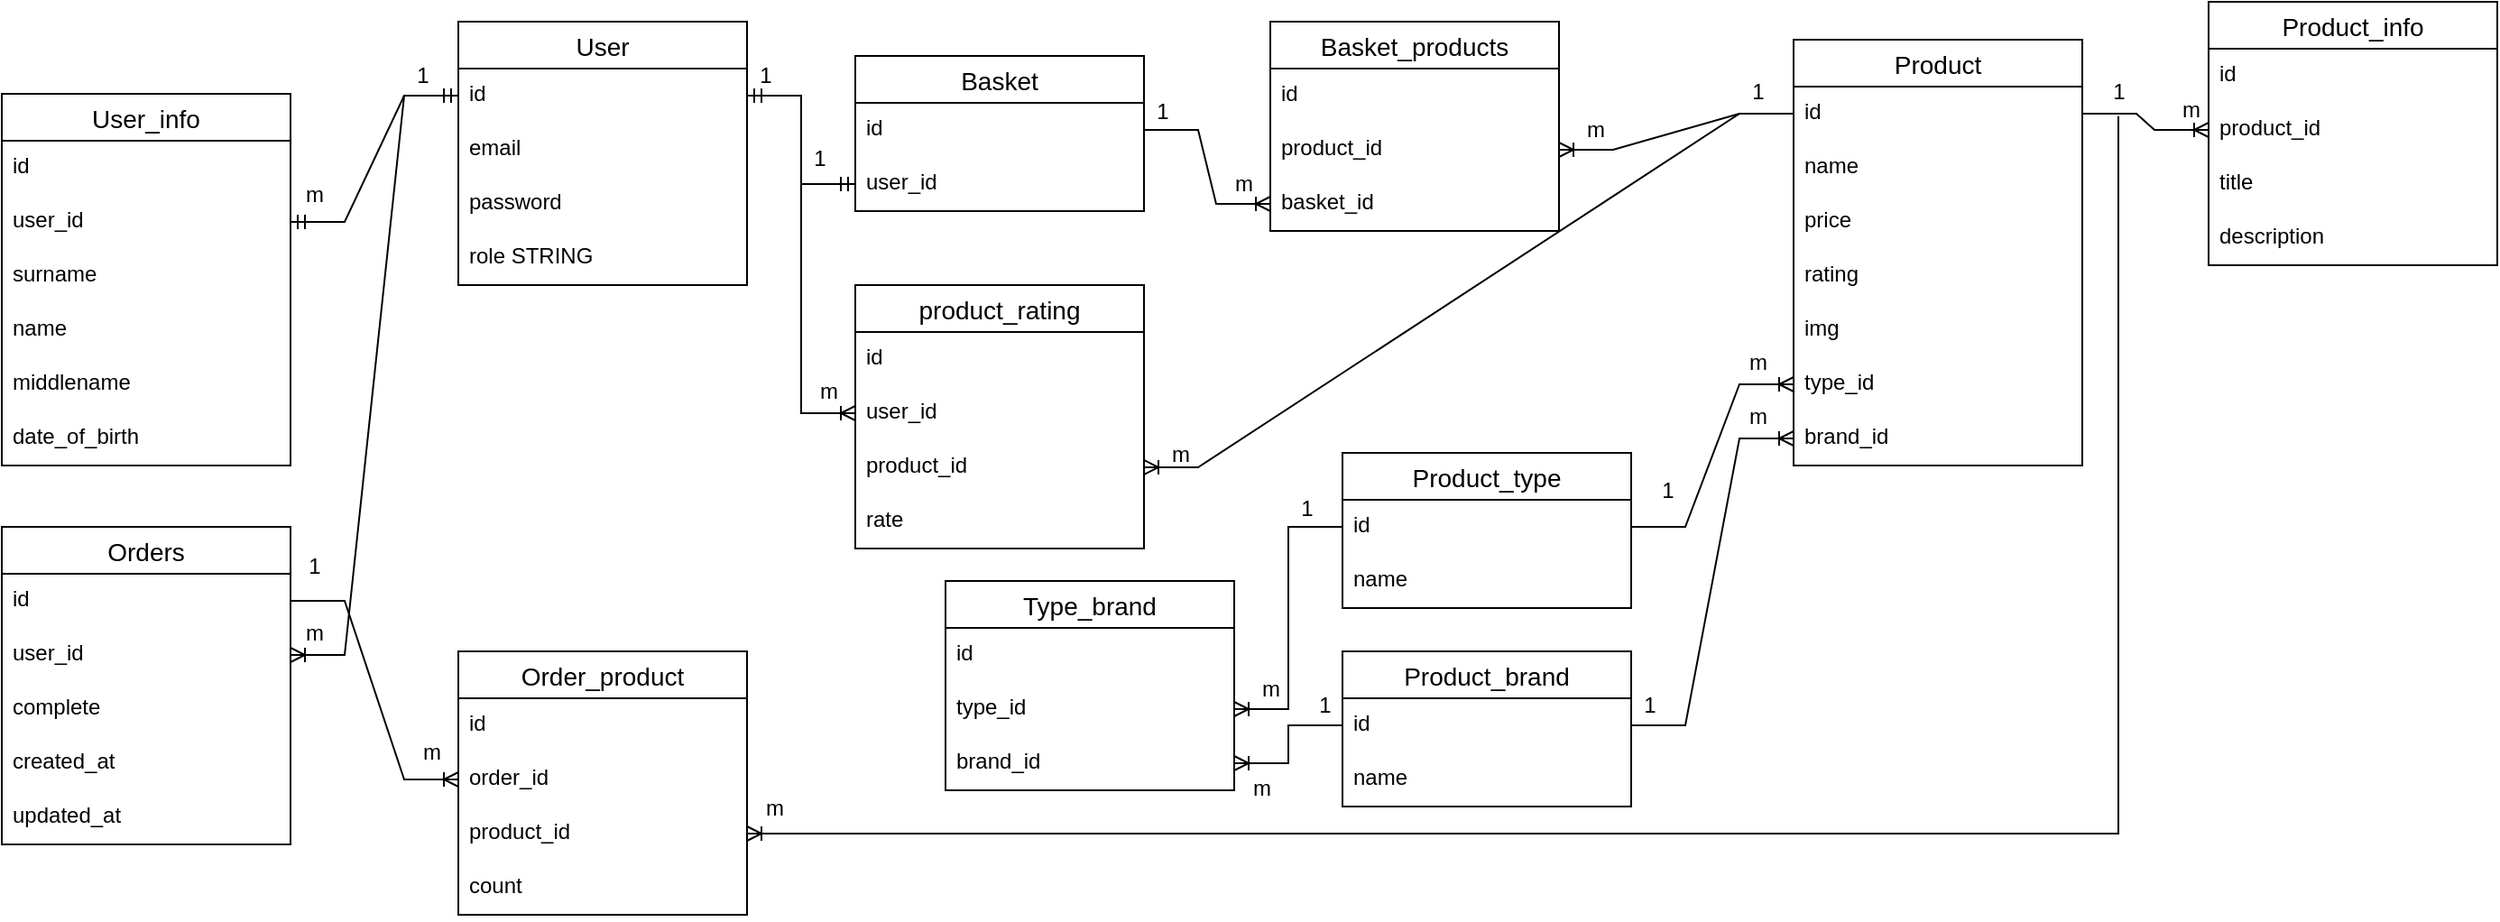 <mxfile version="17.4.6" type="device"><diagram id="tM6rssT6y94i189E1fpk" name="Page-1"><mxGraphModel dx="2957" dy="1020" grid="1" gridSize="10" guides="1" tooltips="1" connect="1" arrows="1" fold="1" page="1" pageScale="1" pageWidth="827" pageHeight="1169" math="0" shadow="0"><root><mxCell id="0"/><mxCell id="1" parent="0"/><mxCell id="5HZi49Cuq9s7nldwOiMl-1" value="User" style="swimlane;fontStyle=0;childLayout=stackLayout;horizontal=1;startSize=26;horizontalStack=0;resizeParent=1;resizeParentMax=0;resizeLast=0;collapsible=1;marginBottom=0;align=center;fontSize=14;" parent="1" vertex="1"><mxGeometry x="-160" y="120" width="160" height="146" as="geometry"/></mxCell><mxCell id="5HZi49Cuq9s7nldwOiMl-2" value="id" style="text;strokeColor=none;fillColor=none;spacingLeft=4;spacingRight=4;overflow=hidden;rotatable=0;points=[[0,0.5],[1,0.5]];portConstraint=eastwest;fontSize=12;" parent="5HZi49Cuq9s7nldwOiMl-1" vertex="1"><mxGeometry y="26" width="160" height="30" as="geometry"/></mxCell><mxCell id="5HZi49Cuq9s7nldwOiMl-3" value="email" style="text;strokeColor=none;fillColor=none;spacingLeft=4;spacingRight=4;overflow=hidden;rotatable=0;points=[[0,0.5],[1,0.5]];portConstraint=eastwest;fontSize=12;" parent="5HZi49Cuq9s7nldwOiMl-1" vertex="1"><mxGeometry y="56" width="160" height="30" as="geometry"/></mxCell><mxCell id="5HZi49Cuq9s7nldwOiMl-5" value="password" style="text;strokeColor=none;fillColor=none;spacingLeft=4;spacingRight=4;overflow=hidden;rotatable=0;points=[[0,0.5],[1,0.5]];portConstraint=eastwest;fontSize=12;" parent="5HZi49Cuq9s7nldwOiMl-1" vertex="1"><mxGeometry y="86" width="160" height="30" as="geometry"/></mxCell><mxCell id="5HZi49Cuq9s7nldwOiMl-4" value="role STRING" style="text;strokeColor=none;fillColor=none;spacingLeft=4;spacingRight=4;overflow=hidden;rotatable=0;points=[[0,0.5],[1,0.5]];portConstraint=eastwest;fontSize=12;" parent="5HZi49Cuq9s7nldwOiMl-1" vertex="1"><mxGeometry y="116" width="160" height="30" as="geometry"/></mxCell><mxCell id="5HZi49Cuq9s7nldwOiMl-6" value="Basket" style="swimlane;fontStyle=0;childLayout=stackLayout;horizontal=1;startSize=26;horizontalStack=0;resizeParent=1;resizeParentMax=0;resizeLast=0;collapsible=1;marginBottom=0;align=center;fontSize=14;" parent="1" vertex="1"><mxGeometry x="60" y="139" width="160" height="86" as="geometry"/></mxCell><mxCell id="5HZi49Cuq9s7nldwOiMl-7" value="id" style="text;strokeColor=none;fillColor=none;spacingLeft=4;spacingRight=4;overflow=hidden;rotatable=0;points=[[0,0.5],[1,0.5]];portConstraint=eastwest;fontSize=12;" parent="5HZi49Cuq9s7nldwOiMl-6" vertex="1"><mxGeometry y="26" width="160" height="30" as="geometry"/></mxCell><mxCell id="5HZi49Cuq9s7nldwOiMl-8" value="user_id" style="text;strokeColor=none;fillColor=none;spacingLeft=4;spacingRight=4;overflow=hidden;rotatable=0;points=[[0,0.5],[1,0.5]];portConstraint=eastwest;fontSize=12;" parent="5HZi49Cuq9s7nldwOiMl-6" vertex="1"><mxGeometry y="56" width="160" height="30" as="geometry"/></mxCell><mxCell id="5HZi49Cuq9s7nldwOiMl-10" value="" style="edgeStyle=entityRelationEdgeStyle;fontSize=12;html=1;endArrow=ERmandOne;startArrow=ERmandOne;rounded=0;" parent="1" source="5HZi49Cuq9s7nldwOiMl-2" target="5HZi49Cuq9s7nldwOiMl-8" edge="1"><mxGeometry width="100" height="100" relative="1" as="geometry"><mxPoint x="360" y="370" as="sourcePoint"/><mxPoint x="460" y="270" as="targetPoint"/></mxGeometry></mxCell><mxCell id="5HZi49Cuq9s7nldwOiMl-11" value="1" style="text;html=1;align=center;verticalAlign=middle;resizable=0;points=[];autosize=1;strokeColor=none;fillColor=none;" parent="1" vertex="1"><mxGeometry y="140" width="20" height="20" as="geometry"/></mxCell><mxCell id="5HZi49Cuq9s7nldwOiMl-12" value="1" style="text;html=1;align=center;verticalAlign=middle;resizable=0;points=[];autosize=1;strokeColor=none;fillColor=none;" parent="1" vertex="1"><mxGeometry x="30" y="186" width="20" height="20" as="geometry"/></mxCell><mxCell id="5HZi49Cuq9s7nldwOiMl-13" value="Product" style="swimlane;fontStyle=0;childLayout=stackLayout;horizontal=1;startSize=26;horizontalStack=0;resizeParent=1;resizeParentMax=0;resizeLast=0;collapsible=1;marginBottom=0;align=center;fontSize=14;" parent="1" vertex="1"><mxGeometry x="580" y="130" width="160" height="236" as="geometry"/></mxCell><mxCell id="5HZi49Cuq9s7nldwOiMl-14" value="id" style="text;strokeColor=none;fillColor=none;spacingLeft=4;spacingRight=4;overflow=hidden;rotatable=0;points=[[0,0.5],[1,0.5]];portConstraint=eastwest;fontSize=12;" parent="5HZi49Cuq9s7nldwOiMl-13" vertex="1"><mxGeometry y="26" width="160" height="30" as="geometry"/></mxCell><mxCell id="5HZi49Cuq9s7nldwOiMl-15" value="name" style="text;strokeColor=none;fillColor=none;spacingLeft=4;spacingRight=4;overflow=hidden;rotatable=0;points=[[0,0.5],[1,0.5]];portConstraint=eastwest;fontSize=12;" parent="5HZi49Cuq9s7nldwOiMl-13" vertex="1"><mxGeometry y="56" width="160" height="30" as="geometry"/></mxCell><mxCell id="5HZi49Cuq9s7nldwOiMl-16" value="price" style="text;strokeColor=none;fillColor=none;spacingLeft=4;spacingRight=4;overflow=hidden;rotatable=0;points=[[0,0.5],[1,0.5]];portConstraint=eastwest;fontSize=12;" parent="5HZi49Cuq9s7nldwOiMl-13" vertex="1"><mxGeometry y="86" width="160" height="30" as="geometry"/></mxCell><mxCell id="5HZi49Cuq9s7nldwOiMl-75" value="rating" style="text;strokeColor=none;fillColor=none;spacingLeft=4;spacingRight=4;overflow=hidden;rotatable=0;points=[[0,0.5],[1,0.5]];portConstraint=eastwest;fontSize=12;" parent="5HZi49Cuq9s7nldwOiMl-13" vertex="1"><mxGeometry y="116" width="160" height="30" as="geometry"/></mxCell><mxCell id="5HZi49Cuq9s7nldwOiMl-18" value="img" style="text;strokeColor=none;fillColor=none;spacingLeft=4;spacingRight=4;overflow=hidden;rotatable=0;points=[[0,0.5],[1,0.5]];portConstraint=eastwest;fontSize=12;" parent="5HZi49Cuq9s7nldwOiMl-13" vertex="1"><mxGeometry y="146" width="160" height="30" as="geometry"/></mxCell><mxCell id="5HZi49Cuq9s7nldwOiMl-19" value="type_id" style="text;strokeColor=none;fillColor=none;spacingLeft=4;spacingRight=4;overflow=hidden;rotatable=0;points=[[0,0.5],[1,0.5]];portConstraint=eastwest;fontSize=12;" parent="5HZi49Cuq9s7nldwOiMl-13" vertex="1"><mxGeometry y="176" width="160" height="30" as="geometry"/></mxCell><mxCell id="5HZi49Cuq9s7nldwOiMl-20" value="brand_id" style="text;strokeColor=none;fillColor=none;spacingLeft=4;spacingRight=4;overflow=hidden;rotatable=0;points=[[0,0.5],[1,0.5]];portConstraint=eastwest;fontSize=12;" parent="5HZi49Cuq9s7nldwOiMl-13" vertex="1"><mxGeometry y="206" width="160" height="30" as="geometry"/></mxCell><mxCell id="5HZi49Cuq9s7nldwOiMl-21" value="Product_type" style="swimlane;fontStyle=0;childLayout=stackLayout;horizontal=1;startSize=26;horizontalStack=0;resizeParent=1;resizeParentMax=0;resizeLast=0;collapsible=1;marginBottom=0;align=center;fontSize=14;" parent="1" vertex="1"><mxGeometry x="330" y="359" width="160" height="86" as="geometry"/></mxCell><mxCell id="5HZi49Cuq9s7nldwOiMl-22" value="id" style="text;strokeColor=none;fillColor=none;spacingLeft=4;spacingRight=4;overflow=hidden;rotatable=0;points=[[0,0.5],[1,0.5]];portConstraint=eastwest;fontSize=12;" parent="5HZi49Cuq9s7nldwOiMl-21" vertex="1"><mxGeometry y="26" width="160" height="30" as="geometry"/></mxCell><mxCell id="5HZi49Cuq9s7nldwOiMl-23" value="name" style="text;strokeColor=none;fillColor=none;spacingLeft=4;spacingRight=4;overflow=hidden;rotatable=0;points=[[0,0.5],[1,0.5]];portConstraint=eastwest;fontSize=12;" parent="5HZi49Cuq9s7nldwOiMl-21" vertex="1"><mxGeometry y="56" width="160" height="30" as="geometry"/></mxCell><mxCell id="5HZi49Cuq9s7nldwOiMl-25" value="Product_brand" style="swimlane;fontStyle=0;childLayout=stackLayout;horizontal=1;startSize=26;horizontalStack=0;resizeParent=1;resizeParentMax=0;resizeLast=0;collapsible=1;marginBottom=0;align=center;fontSize=14;" parent="1" vertex="1"><mxGeometry x="330" y="469" width="160" height="86" as="geometry"/></mxCell><mxCell id="5HZi49Cuq9s7nldwOiMl-26" value="id" style="text;strokeColor=none;fillColor=none;spacingLeft=4;spacingRight=4;overflow=hidden;rotatable=0;points=[[0,0.5],[1,0.5]];portConstraint=eastwest;fontSize=12;" parent="5HZi49Cuq9s7nldwOiMl-25" vertex="1"><mxGeometry y="26" width="160" height="30" as="geometry"/></mxCell><mxCell id="5HZi49Cuq9s7nldwOiMl-27" value="name" style="text;strokeColor=none;fillColor=none;spacingLeft=4;spacingRight=4;overflow=hidden;rotatable=0;points=[[0,0.5],[1,0.5]];portConstraint=eastwest;fontSize=12;" parent="5HZi49Cuq9s7nldwOiMl-25" vertex="1"><mxGeometry y="56" width="160" height="30" as="geometry"/></mxCell><mxCell id="5HZi49Cuq9s7nldwOiMl-29" value="" style="edgeStyle=entityRelationEdgeStyle;fontSize=12;html=1;endArrow=ERoneToMany;rounded=0;exitX=1;exitY=0.5;exitDx=0;exitDy=0;entryX=0;entryY=0.5;entryDx=0;entryDy=0;" parent="1" source="5HZi49Cuq9s7nldwOiMl-22" target="5HZi49Cuq9s7nldwOiMl-19" edge="1"><mxGeometry width="100" height="100" relative="1" as="geometry"><mxPoint x="390" y="375" as="sourcePoint"/><mxPoint x="490" y="275" as="targetPoint"/></mxGeometry></mxCell><mxCell id="5HZi49Cuq9s7nldwOiMl-30" value="" style="edgeStyle=entityRelationEdgeStyle;fontSize=12;html=1;endArrow=ERoneToMany;rounded=0;exitX=1;exitY=0.5;exitDx=0;exitDy=0;entryX=0;entryY=0.5;entryDx=0;entryDy=0;" parent="1" source="5HZi49Cuq9s7nldwOiMl-26" target="5HZi49Cuq9s7nldwOiMl-20" edge="1"><mxGeometry width="100" height="100" relative="1" as="geometry"><mxPoint x="550" y="673" as="sourcePoint"/><mxPoint x="650" y="573" as="targetPoint"/></mxGeometry></mxCell><mxCell id="5HZi49Cuq9s7nldwOiMl-31" value="1" style="text;html=1;align=center;verticalAlign=middle;resizable=0;points=[];autosize=1;strokeColor=none;fillColor=none;" parent="1" vertex="1"><mxGeometry x="500" y="370" width="20" height="20" as="geometry"/></mxCell><mxCell id="5HZi49Cuq9s7nldwOiMl-32" value="m" style="text;html=1;align=center;verticalAlign=middle;resizable=0;points=[];autosize=1;strokeColor=none;fillColor=none;" parent="1" vertex="1"><mxGeometry x="545" y="299" width="30" height="20" as="geometry"/></mxCell><mxCell id="5HZi49Cuq9s7nldwOiMl-33" value="1" style="text;html=1;align=center;verticalAlign=middle;resizable=0;points=[];autosize=1;strokeColor=none;fillColor=none;" parent="1" vertex="1"><mxGeometry x="490" y="489" width="20" height="20" as="geometry"/></mxCell><mxCell id="5HZi49Cuq9s7nldwOiMl-34" value="m" style="text;html=1;align=center;verticalAlign=middle;resizable=0;points=[];autosize=1;strokeColor=none;fillColor=none;" parent="1" vertex="1"><mxGeometry x="545" y="329" width="30" height="20" as="geometry"/></mxCell><mxCell id="5HZi49Cuq9s7nldwOiMl-35" value="Product_info" style="swimlane;fontStyle=0;childLayout=stackLayout;horizontal=1;startSize=26;horizontalStack=0;resizeParent=1;resizeParentMax=0;resizeLast=0;collapsible=1;marginBottom=0;align=center;fontSize=14;" parent="1" vertex="1"><mxGeometry x="810" y="109" width="160" height="146" as="geometry"/></mxCell><mxCell id="5HZi49Cuq9s7nldwOiMl-36" value="id" style="text;strokeColor=none;fillColor=none;spacingLeft=4;spacingRight=4;overflow=hidden;rotatable=0;points=[[0,0.5],[1,0.5]];portConstraint=eastwest;fontSize=12;" parent="5HZi49Cuq9s7nldwOiMl-35" vertex="1"><mxGeometry y="26" width="160" height="30" as="geometry"/></mxCell><mxCell id="5HZi49Cuq9s7nldwOiMl-37" value="product_id" style="text;strokeColor=none;fillColor=none;spacingLeft=4;spacingRight=4;overflow=hidden;rotatable=0;points=[[0,0.5],[1,0.5]];portConstraint=eastwest;fontSize=12;" parent="5HZi49Cuq9s7nldwOiMl-35" vertex="1"><mxGeometry y="56" width="160" height="30" as="geometry"/></mxCell><mxCell id="5HZi49Cuq9s7nldwOiMl-38" value="title" style="text;strokeColor=none;fillColor=none;spacingLeft=4;spacingRight=4;overflow=hidden;rotatable=0;points=[[0,0.5],[1,0.5]];portConstraint=eastwest;fontSize=12;" parent="5HZi49Cuq9s7nldwOiMl-35" vertex="1"><mxGeometry y="86" width="160" height="30" as="geometry"/></mxCell><mxCell id="5HZi49Cuq9s7nldwOiMl-40" value="description" style="text;strokeColor=none;fillColor=none;spacingLeft=4;spacingRight=4;overflow=hidden;rotatable=0;points=[[0,0.5],[1,0.5]];portConstraint=eastwest;fontSize=12;" parent="5HZi49Cuq9s7nldwOiMl-35" vertex="1"><mxGeometry y="116" width="160" height="30" as="geometry"/></mxCell><mxCell id="5HZi49Cuq9s7nldwOiMl-39" value="" style="edgeStyle=entityRelationEdgeStyle;fontSize=12;html=1;endArrow=ERoneToMany;rounded=0;" parent="1" source="5HZi49Cuq9s7nldwOiMl-14" target="5HZi49Cuq9s7nldwOiMl-37" edge="1"><mxGeometry width="100" height="100" relative="1" as="geometry"><mxPoint x="980" y="359" as="sourcePoint"/><mxPoint x="1080" y="259" as="targetPoint"/></mxGeometry></mxCell><mxCell id="5HZi49Cuq9s7nldwOiMl-41" value="1" style="text;html=1;align=center;verticalAlign=middle;resizable=0;points=[];autosize=1;strokeColor=none;fillColor=none;" parent="1" vertex="1"><mxGeometry x="750" y="149" width="20" height="20" as="geometry"/></mxCell><mxCell id="5HZi49Cuq9s7nldwOiMl-42" value="m" style="text;html=1;align=center;verticalAlign=middle;resizable=0;points=[];autosize=1;strokeColor=none;fillColor=none;" parent="1" vertex="1"><mxGeometry x="785" y="159" width="30" height="20" as="geometry"/></mxCell><mxCell id="5HZi49Cuq9s7nldwOiMl-44" value="User_info" style="swimlane;fontStyle=0;childLayout=stackLayout;horizontal=1;startSize=26;horizontalStack=0;resizeParent=1;resizeParentMax=0;resizeLast=0;collapsible=1;marginBottom=0;align=center;fontSize=14;" parent="1" vertex="1"><mxGeometry x="-413" y="160" width="160" height="206" as="geometry"/></mxCell><mxCell id="5HZi49Cuq9s7nldwOiMl-45" value="id" style="text;strokeColor=none;fillColor=none;spacingLeft=4;spacingRight=4;overflow=hidden;rotatable=0;points=[[0,0.5],[1,0.5]];portConstraint=eastwest;fontSize=12;" parent="5HZi49Cuq9s7nldwOiMl-44" vertex="1"><mxGeometry y="26" width="160" height="30" as="geometry"/></mxCell><mxCell id="5HZi49Cuq9s7nldwOiMl-46" value="user_id" style="text;strokeColor=none;fillColor=none;spacingLeft=4;spacingRight=4;overflow=hidden;rotatable=0;points=[[0,0.5],[1,0.5]];portConstraint=eastwest;fontSize=12;" parent="5HZi49Cuq9s7nldwOiMl-44" vertex="1"><mxGeometry y="56" width="160" height="30" as="geometry"/></mxCell><mxCell id="5HZi49Cuq9s7nldwOiMl-48" value="surname" style="text;strokeColor=none;fillColor=none;spacingLeft=4;spacingRight=4;overflow=hidden;rotatable=0;points=[[0,0.5],[1,0.5]];portConstraint=eastwest;fontSize=12;" parent="5HZi49Cuq9s7nldwOiMl-44" vertex="1"><mxGeometry y="86" width="160" height="30" as="geometry"/></mxCell><mxCell id="5HZi49Cuq9s7nldwOiMl-49" value="name" style="text;strokeColor=none;fillColor=none;spacingLeft=4;spacingRight=4;overflow=hidden;rotatable=0;points=[[0,0.5],[1,0.5]];portConstraint=eastwest;fontSize=12;" parent="5HZi49Cuq9s7nldwOiMl-44" vertex="1"><mxGeometry y="116" width="160" height="30" as="geometry"/></mxCell><mxCell id="5HZi49Cuq9s7nldwOiMl-53" value="middlename" style="text;strokeColor=none;fillColor=none;spacingLeft=4;spacingRight=4;overflow=hidden;rotatable=0;points=[[0,0.5],[1,0.5]];portConstraint=eastwest;fontSize=12;" parent="5HZi49Cuq9s7nldwOiMl-44" vertex="1"><mxGeometry y="146" width="160" height="30" as="geometry"/></mxCell><mxCell id="5HZi49Cuq9s7nldwOiMl-47" value="date_of_birth" style="text;strokeColor=none;fillColor=none;spacingLeft=4;spacingRight=4;overflow=hidden;rotatable=0;points=[[0,0.5],[1,0.5]];portConstraint=eastwest;fontSize=12;" parent="5HZi49Cuq9s7nldwOiMl-44" vertex="1"><mxGeometry y="176" width="160" height="30" as="geometry"/></mxCell><mxCell id="5HZi49Cuq9s7nldwOiMl-50" value="" style="edgeStyle=entityRelationEdgeStyle;fontSize=12;html=1;endArrow=ERmandOne;startArrow=ERmandOne;rounded=0;" parent="1" source="5HZi49Cuq9s7nldwOiMl-46" target="5HZi49Cuq9s7nldwOiMl-2" edge="1"><mxGeometry width="100" height="100" relative="1" as="geometry"><mxPoint x="140" y="370" as="sourcePoint"/><mxPoint x="240" y="270" as="targetPoint"/></mxGeometry></mxCell><mxCell id="5HZi49Cuq9s7nldwOiMl-51" value="m" style="text;html=1;align=center;verticalAlign=middle;resizable=0;points=[];autosize=1;strokeColor=none;fillColor=none;" parent="1" vertex="1"><mxGeometry x="-255" y="206" width="30" height="20" as="geometry"/></mxCell><mxCell id="5HZi49Cuq9s7nldwOiMl-52" value="1" style="text;html=1;align=center;verticalAlign=middle;resizable=0;points=[];autosize=1;strokeColor=none;fillColor=none;" parent="1" vertex="1"><mxGeometry x="-190" y="140" width="20" height="20" as="geometry"/></mxCell><mxCell id="5HZi49Cuq9s7nldwOiMl-54" value="Basket_products" style="swimlane;fontStyle=0;childLayout=stackLayout;horizontal=1;startSize=26;horizontalStack=0;resizeParent=1;resizeParentMax=0;resizeLast=0;collapsible=1;marginBottom=0;align=center;fontSize=14;" parent="1" vertex="1"><mxGeometry x="290" y="120" width="160" height="116" as="geometry"/></mxCell><mxCell id="5HZi49Cuq9s7nldwOiMl-55" value="id" style="text;strokeColor=none;fillColor=none;spacingLeft=4;spacingRight=4;overflow=hidden;rotatable=0;points=[[0,0.5],[1,0.5]];portConstraint=eastwest;fontSize=12;" parent="5HZi49Cuq9s7nldwOiMl-54" vertex="1"><mxGeometry y="26" width="160" height="30" as="geometry"/></mxCell><mxCell id="5HZi49Cuq9s7nldwOiMl-56" value="product_id" style="text;strokeColor=none;fillColor=none;spacingLeft=4;spacingRight=4;overflow=hidden;rotatable=0;points=[[0,0.5],[1,0.5]];portConstraint=eastwest;fontSize=12;" parent="5HZi49Cuq9s7nldwOiMl-54" vertex="1"><mxGeometry y="56" width="160" height="30" as="geometry"/></mxCell><mxCell id="5HZi49Cuq9s7nldwOiMl-57" value="basket_id" style="text;strokeColor=none;fillColor=none;spacingLeft=4;spacingRight=4;overflow=hidden;rotatable=0;points=[[0,0.5],[1,0.5]];portConstraint=eastwest;fontSize=12;" parent="5HZi49Cuq9s7nldwOiMl-54" vertex="1"><mxGeometry y="86" width="160" height="30" as="geometry"/></mxCell><mxCell id="5HZi49Cuq9s7nldwOiMl-58" value="" style="edgeStyle=entityRelationEdgeStyle;fontSize=12;html=1;endArrow=ERoneToMany;rounded=0;" parent="1" source="5HZi49Cuq9s7nldwOiMl-7" target="5HZi49Cuq9s7nldwOiMl-57" edge="1"><mxGeometry width="100" height="100" relative="1" as="geometry"><mxPoint x="320" y="100" as="sourcePoint"/><mxPoint x="420" as="targetPoint"/></mxGeometry></mxCell><mxCell id="5HZi49Cuq9s7nldwOiMl-61" value="product_rating" style="swimlane;fontStyle=0;childLayout=stackLayout;horizontal=1;startSize=26;horizontalStack=0;resizeParent=1;resizeParentMax=0;resizeLast=0;collapsible=1;marginBottom=0;align=center;fontSize=14;" parent="1" vertex="1"><mxGeometry x="60" y="266" width="160" height="146" as="geometry"/></mxCell><mxCell id="5HZi49Cuq9s7nldwOiMl-62" value="id" style="text;strokeColor=none;fillColor=none;spacingLeft=4;spacingRight=4;overflow=hidden;rotatable=0;points=[[0,0.5],[1,0.5]];portConstraint=eastwest;fontSize=12;" parent="5HZi49Cuq9s7nldwOiMl-61" vertex="1"><mxGeometry y="26" width="160" height="30" as="geometry"/></mxCell><mxCell id="5HZi49Cuq9s7nldwOiMl-63" value="user_id" style="text;strokeColor=none;fillColor=none;spacingLeft=4;spacingRight=4;overflow=hidden;rotatable=0;points=[[0,0.5],[1,0.5]];portConstraint=eastwest;fontSize=12;" parent="5HZi49Cuq9s7nldwOiMl-61" vertex="1"><mxGeometry y="56" width="160" height="30" as="geometry"/></mxCell><mxCell id="5HZi49Cuq9s7nldwOiMl-64" value="product_id" style="text;strokeColor=none;fillColor=none;spacingLeft=4;spacingRight=4;overflow=hidden;rotatable=0;points=[[0,0.5],[1,0.5]];portConstraint=eastwest;fontSize=12;" parent="5HZi49Cuq9s7nldwOiMl-61" vertex="1"><mxGeometry y="86" width="160" height="30" as="geometry"/></mxCell><mxCell id="5HZi49Cuq9s7nldwOiMl-69" value="rate" style="text;strokeColor=none;fillColor=none;spacingLeft=4;spacingRight=4;overflow=hidden;rotatable=0;points=[[0,0.5],[1,0.5]];portConstraint=eastwest;fontSize=12;" parent="5HZi49Cuq9s7nldwOiMl-61" vertex="1"><mxGeometry y="116" width="160" height="30" as="geometry"/></mxCell><mxCell id="5HZi49Cuq9s7nldwOiMl-66" value="1" style="text;html=1;align=center;verticalAlign=middle;resizable=0;points=[];autosize=1;strokeColor=none;fillColor=none;" parent="1" vertex="1"><mxGeometry x="550" y="149" width="20" height="20" as="geometry"/></mxCell><mxCell id="5HZi49Cuq9s7nldwOiMl-67" value="1" style="text;html=1;align=center;verticalAlign=middle;resizable=0;points=[];autosize=1;strokeColor=none;fillColor=none;" parent="1" vertex="1"><mxGeometry x="220" y="160" width="20" height="20" as="geometry"/></mxCell><mxCell id="5HZi49Cuq9s7nldwOiMl-68" value="m" style="text;html=1;align=center;verticalAlign=middle;resizable=0;points=[];autosize=1;strokeColor=none;fillColor=none;" parent="1" vertex="1"><mxGeometry x="260" y="200" width="30" height="20" as="geometry"/></mxCell><mxCell id="5HZi49Cuq9s7nldwOiMl-70" value="" style="edgeStyle=entityRelationEdgeStyle;fontSize=12;html=1;endArrow=ERoneToMany;rounded=0;entryX=0;entryY=0.5;entryDx=0;entryDy=0;" parent="1" source="5HZi49Cuq9s7nldwOiMl-2" target="5HZi49Cuq9s7nldwOiMl-63" edge="1"><mxGeometry width="100" height="100" relative="1" as="geometry"><mxPoint x="270" y="360" as="sourcePoint"/><mxPoint x="370" y="260" as="targetPoint"/></mxGeometry></mxCell><mxCell id="5HZi49Cuq9s7nldwOiMl-71" value="" style="edgeStyle=entityRelationEdgeStyle;fontSize=12;html=1;endArrow=ERoneToMany;rounded=0;" parent="1" source="5HZi49Cuq9s7nldwOiMl-14" target="5HZi49Cuq9s7nldwOiMl-64" edge="1"><mxGeometry width="100" height="100" relative="1" as="geometry"><mxPoint x="290" y="290" as="sourcePoint"/><mxPoint x="370" y="260" as="targetPoint"/></mxGeometry></mxCell><mxCell id="5HZi49Cuq9s7nldwOiMl-72" value="m" style="text;html=1;align=center;verticalAlign=middle;resizable=0;points=[];autosize=1;strokeColor=none;fillColor=none;" parent="1" vertex="1"><mxGeometry x="225" y="350" width="30" height="20" as="geometry"/></mxCell><mxCell id="5HZi49Cuq9s7nldwOiMl-73" value="m" style="text;html=1;align=center;verticalAlign=middle;resizable=0;points=[];autosize=1;strokeColor=none;fillColor=none;" parent="1" vertex="1"><mxGeometry x="30" y="315" width="30" height="20" as="geometry"/></mxCell><mxCell id="5HZi49Cuq9s7nldwOiMl-80" value="Type_brand" style="swimlane;fontStyle=0;childLayout=stackLayout;horizontal=1;startSize=26;horizontalStack=0;resizeParent=1;resizeParentMax=0;resizeLast=0;collapsible=1;marginBottom=0;align=center;fontSize=14;" parent="1" vertex="1"><mxGeometry x="110" y="430" width="160" height="116" as="geometry"/></mxCell><mxCell id="5HZi49Cuq9s7nldwOiMl-81" value="id" style="text;strokeColor=none;fillColor=none;spacingLeft=4;spacingRight=4;overflow=hidden;rotatable=0;points=[[0,0.5],[1,0.5]];portConstraint=eastwest;fontSize=12;" parent="5HZi49Cuq9s7nldwOiMl-80" vertex="1"><mxGeometry y="26" width="160" height="30" as="geometry"/></mxCell><mxCell id="5HZi49Cuq9s7nldwOiMl-82" value="type_id" style="text;strokeColor=none;fillColor=none;spacingLeft=4;spacingRight=4;overflow=hidden;rotatable=0;points=[[0,0.5],[1,0.5]];portConstraint=eastwest;fontSize=12;" parent="5HZi49Cuq9s7nldwOiMl-80" vertex="1"><mxGeometry y="56" width="160" height="30" as="geometry"/></mxCell><mxCell id="5HZi49Cuq9s7nldwOiMl-83" value="brand_id" style="text;strokeColor=none;fillColor=none;spacingLeft=4;spacingRight=4;overflow=hidden;rotatable=0;points=[[0,0.5],[1,0.5]];portConstraint=eastwest;fontSize=12;" parent="5HZi49Cuq9s7nldwOiMl-80" vertex="1"><mxGeometry y="86" width="160" height="30" as="geometry"/></mxCell><mxCell id="5HZi49Cuq9s7nldwOiMl-84" value="" style="edgeStyle=entityRelationEdgeStyle;fontSize=12;html=1;endArrow=ERoneToMany;rounded=0;entryX=1;entryY=0.5;entryDx=0;entryDy=0;" parent="1" source="5HZi49Cuq9s7nldwOiMl-26" target="5HZi49Cuq9s7nldwOiMl-83" edge="1"><mxGeometry width="100" height="100" relative="1" as="geometry"><mxPoint x="-70" y="545" as="sourcePoint"/><mxPoint x="30" y="445" as="targetPoint"/></mxGeometry></mxCell><mxCell id="5HZi49Cuq9s7nldwOiMl-85" value="" style="edgeStyle=entityRelationEdgeStyle;fontSize=12;html=1;endArrow=ERoneToMany;rounded=0;exitX=0;exitY=0.5;exitDx=0;exitDy=0;" parent="1" source="5HZi49Cuq9s7nldwOiMl-22" target="5HZi49Cuq9s7nldwOiMl-82" edge="1"><mxGeometry width="100" height="100" relative="1" as="geometry"><mxPoint x="-10" y="562" as="sourcePoint"/><mxPoint x="90" y="462" as="targetPoint"/></mxGeometry></mxCell><mxCell id="5HZi49Cuq9s7nldwOiMl-86" value="1" style="text;html=1;align=center;verticalAlign=middle;resizable=0;points=[];autosize=1;strokeColor=none;fillColor=none;" parent="1" vertex="1"><mxGeometry x="300" y="380" width="20" height="20" as="geometry"/></mxCell><mxCell id="5HZi49Cuq9s7nldwOiMl-87" value="m" style="text;html=1;align=center;verticalAlign=middle;resizable=0;points=[];autosize=1;strokeColor=none;fillColor=none;" parent="1" vertex="1"><mxGeometry x="275" y="480" width="30" height="20" as="geometry"/></mxCell><mxCell id="5HZi49Cuq9s7nldwOiMl-88" value="m" style="text;html=1;align=center;verticalAlign=middle;resizable=0;points=[];autosize=1;strokeColor=none;fillColor=none;" parent="1" vertex="1"><mxGeometry x="270" y="535" width="30" height="20" as="geometry"/></mxCell><mxCell id="5HZi49Cuq9s7nldwOiMl-89" value="1" style="text;html=1;align=center;verticalAlign=middle;resizable=0;points=[];autosize=1;strokeColor=none;fillColor=none;" parent="1" vertex="1"><mxGeometry x="310" y="489" width="20" height="20" as="geometry"/></mxCell><mxCell id="5HZi49Cuq9s7nldwOiMl-90" value="" style="edgeStyle=entityRelationEdgeStyle;fontSize=12;html=1;endArrow=ERoneToMany;rounded=0;exitX=0;exitY=0.5;exitDx=0;exitDy=0;" parent="1" source="5HZi49Cuq9s7nldwOiMl-14" target="5HZi49Cuq9s7nldwOiMl-56" edge="1"><mxGeometry width="100" height="100" relative="1" as="geometry"><mxPoint x="590" y="181" as="sourcePoint"/><mxPoint x="230" y="377" as="targetPoint"/></mxGeometry></mxCell><mxCell id="5HZi49Cuq9s7nldwOiMl-91" value="m" style="text;html=1;align=center;verticalAlign=middle;resizable=0;points=[];autosize=1;strokeColor=none;fillColor=none;" parent="1" vertex="1"><mxGeometry x="455" y="170" width="30" height="20" as="geometry"/></mxCell><mxCell id="uLnST06LLLYXqRsBIqIp-1" value="Orders" style="swimlane;fontStyle=0;childLayout=stackLayout;horizontal=1;startSize=26;horizontalStack=0;resizeParent=1;resizeParentMax=0;resizeLast=0;collapsible=1;marginBottom=0;align=center;fontSize=14;" parent="1" vertex="1"><mxGeometry x="-413" y="400" width="160" height="176" as="geometry"/></mxCell><mxCell id="uLnST06LLLYXqRsBIqIp-2" value="id" style="text;strokeColor=none;fillColor=none;spacingLeft=4;spacingRight=4;overflow=hidden;rotatable=0;points=[[0,0.5],[1,0.5]];portConstraint=eastwest;fontSize=12;" parent="uLnST06LLLYXqRsBIqIp-1" vertex="1"><mxGeometry y="26" width="160" height="30" as="geometry"/></mxCell><mxCell id="uLnST06LLLYXqRsBIqIp-3" value="user_id" style="text;strokeColor=none;fillColor=none;spacingLeft=4;spacingRight=4;overflow=hidden;rotatable=0;points=[[0,0.5],[1,0.5]];portConstraint=eastwest;fontSize=12;" parent="uLnST06LLLYXqRsBIqIp-1" vertex="1"><mxGeometry y="56" width="160" height="30" as="geometry"/></mxCell><mxCell id="uLnST06LLLYXqRsBIqIp-4" value="complete" style="text;strokeColor=none;fillColor=none;spacingLeft=4;spacingRight=4;overflow=hidden;rotatable=0;points=[[0,0.5],[1,0.5]];portConstraint=eastwest;fontSize=12;" parent="uLnST06LLLYXqRsBIqIp-1" vertex="1"><mxGeometry y="86" width="160" height="30" as="geometry"/></mxCell><mxCell id="uLnST06LLLYXqRsBIqIp-5" value="created_at" style="text;strokeColor=none;fillColor=none;spacingLeft=4;spacingRight=4;overflow=hidden;rotatable=0;points=[[0,0.5],[1,0.5]];portConstraint=eastwest;fontSize=12;" parent="uLnST06LLLYXqRsBIqIp-1" vertex="1"><mxGeometry y="116" width="160" height="30" as="geometry"/></mxCell><mxCell id="uLnST06LLLYXqRsBIqIp-13" value="updated_at" style="text;strokeColor=none;fillColor=none;spacingLeft=4;spacingRight=4;overflow=hidden;rotatable=0;points=[[0,0.5],[1,0.5]];portConstraint=eastwest;fontSize=12;" parent="uLnST06LLLYXqRsBIqIp-1" vertex="1"><mxGeometry y="146" width="160" height="30" as="geometry"/></mxCell><mxCell id="uLnST06LLLYXqRsBIqIp-8" value="Order_product" style="swimlane;fontStyle=0;childLayout=stackLayout;horizontal=1;startSize=26;horizontalStack=0;resizeParent=1;resizeParentMax=0;resizeLast=0;collapsible=1;marginBottom=0;align=center;fontSize=14;" parent="1" vertex="1"><mxGeometry x="-160" y="469" width="160" height="146" as="geometry"/></mxCell><mxCell id="uLnST06LLLYXqRsBIqIp-9" value="id" style="text;strokeColor=none;fillColor=none;spacingLeft=4;spacingRight=4;overflow=hidden;rotatable=0;points=[[0,0.5],[1,0.5]];portConstraint=eastwest;fontSize=12;" parent="uLnST06LLLYXqRsBIqIp-8" vertex="1"><mxGeometry y="26" width="160" height="30" as="geometry"/></mxCell><mxCell id="uLnST06LLLYXqRsBIqIp-10" value="order_id" style="text;strokeColor=none;fillColor=none;spacingLeft=4;spacingRight=4;overflow=hidden;rotatable=0;points=[[0,0.5],[1,0.5]];portConstraint=eastwest;fontSize=12;" parent="uLnST06LLLYXqRsBIqIp-8" vertex="1"><mxGeometry y="56" width="160" height="30" as="geometry"/></mxCell><mxCell id="uLnST06LLLYXqRsBIqIp-11" value="product_id" style="text;strokeColor=none;fillColor=none;spacingLeft=4;spacingRight=4;overflow=hidden;rotatable=0;points=[[0,0.5],[1,0.5]];portConstraint=eastwest;fontSize=12;" parent="uLnST06LLLYXqRsBIqIp-8" vertex="1"><mxGeometry y="86" width="160" height="30" as="geometry"/></mxCell><mxCell id="uLnST06LLLYXqRsBIqIp-12" value="count" style="text;strokeColor=none;fillColor=none;spacingLeft=4;spacingRight=4;overflow=hidden;rotatable=0;points=[[0,0.5],[1,0.5]];portConstraint=eastwest;fontSize=12;" parent="uLnST06LLLYXqRsBIqIp-8" vertex="1"><mxGeometry y="116" width="160" height="30" as="geometry"/></mxCell><mxCell id="uLnST06LLLYXqRsBIqIp-15" value="" style="edgeStyle=entityRelationEdgeStyle;fontSize=12;html=1;endArrow=ERoneToMany;rounded=0;exitX=0;exitY=0.5;exitDx=0;exitDy=0;entryX=1;entryY=0.5;entryDx=0;entryDy=0;" parent="1" source="5HZi49Cuq9s7nldwOiMl-2" target="uLnST06LLLYXqRsBIqIp-3" edge="1"><mxGeometry width="100" height="100" relative="1" as="geometry"><mxPoint x="60" y="430" as="sourcePoint"/><mxPoint x="160" y="330" as="targetPoint"/></mxGeometry></mxCell><mxCell id="uLnST06LLLYXqRsBIqIp-16" value="m" style="text;html=1;align=center;verticalAlign=middle;resizable=0;points=[];autosize=1;strokeColor=none;fillColor=none;" parent="1" vertex="1"><mxGeometry x="-255" y="449" width="30" height="20" as="geometry"/></mxCell><mxCell id="uLnST06LLLYXqRsBIqIp-17" value="" style="edgeStyle=entityRelationEdgeStyle;fontSize=12;html=1;endArrow=ERoneToMany;rounded=0;exitX=1;exitY=0.5;exitDx=0;exitDy=0;entryX=0;entryY=0.5;entryDx=0;entryDy=0;" parent="1" source="uLnST06LLLYXqRsBIqIp-2" target="uLnST06LLLYXqRsBIqIp-10" edge="1"><mxGeometry width="100" height="100" relative="1" as="geometry"><mxPoint x="-150" y="171" as="sourcePoint"/><mxPoint x="-243" y="481" as="targetPoint"/></mxGeometry></mxCell><mxCell id="uLnST06LLLYXqRsBIqIp-18" value="1" style="text;html=1;align=center;verticalAlign=middle;resizable=0;points=[];autosize=1;strokeColor=none;fillColor=none;" parent="1" vertex="1"><mxGeometry x="-250" y="412" width="20" height="20" as="geometry"/></mxCell><mxCell id="uLnST06LLLYXqRsBIqIp-19" value="m" style="text;html=1;align=center;verticalAlign=middle;resizable=0;points=[];autosize=1;strokeColor=none;fillColor=none;" parent="1" vertex="1"><mxGeometry x="-190" y="515" width="30" height="20" as="geometry"/></mxCell><mxCell id="a0Vm3-d1TOYyDpBTdx9h-4" value="" style="endArrow=none;html=1;rounded=0;exitX=1;exitY=0.5;exitDx=0;exitDy=0;entryX=0.5;entryY=1.167;entryDx=0;entryDy=0;entryPerimeter=0;" edge="1" parent="1" source="uLnST06LLLYXqRsBIqIp-11" target="5HZi49Cuq9s7nldwOiMl-41"><mxGeometry width="50" height="50" relative="1" as="geometry"><mxPoint x="190" y="680" as="sourcePoint"/><mxPoint x="580" y="650" as="targetPoint"/><Array as="points"><mxPoint x="760" y="570"/></Array></mxGeometry></mxCell><mxCell id="a0Vm3-d1TOYyDpBTdx9h-5" value="" style="edgeStyle=entityRelationEdgeStyle;fontSize=12;html=1;endArrow=ERoneToMany;rounded=0;entryX=1;entryY=0.5;entryDx=0;entryDy=0;" edge="1" parent="1" target="uLnST06LLLYXqRsBIqIp-11"><mxGeometry width="100" height="100" relative="1" as="geometry"><mxPoint x="730" y="570" as="sourcePoint"/><mxPoint x="95" y="630" as="targetPoint"/></mxGeometry></mxCell><mxCell id="a0Vm3-d1TOYyDpBTdx9h-6" value="m" style="text;html=1;align=center;verticalAlign=middle;resizable=0;points=[];autosize=1;strokeColor=none;fillColor=none;" vertex="1" parent="1"><mxGeometry y="546" width="30" height="20" as="geometry"/></mxCell></root></mxGraphModel></diagram></mxfile>